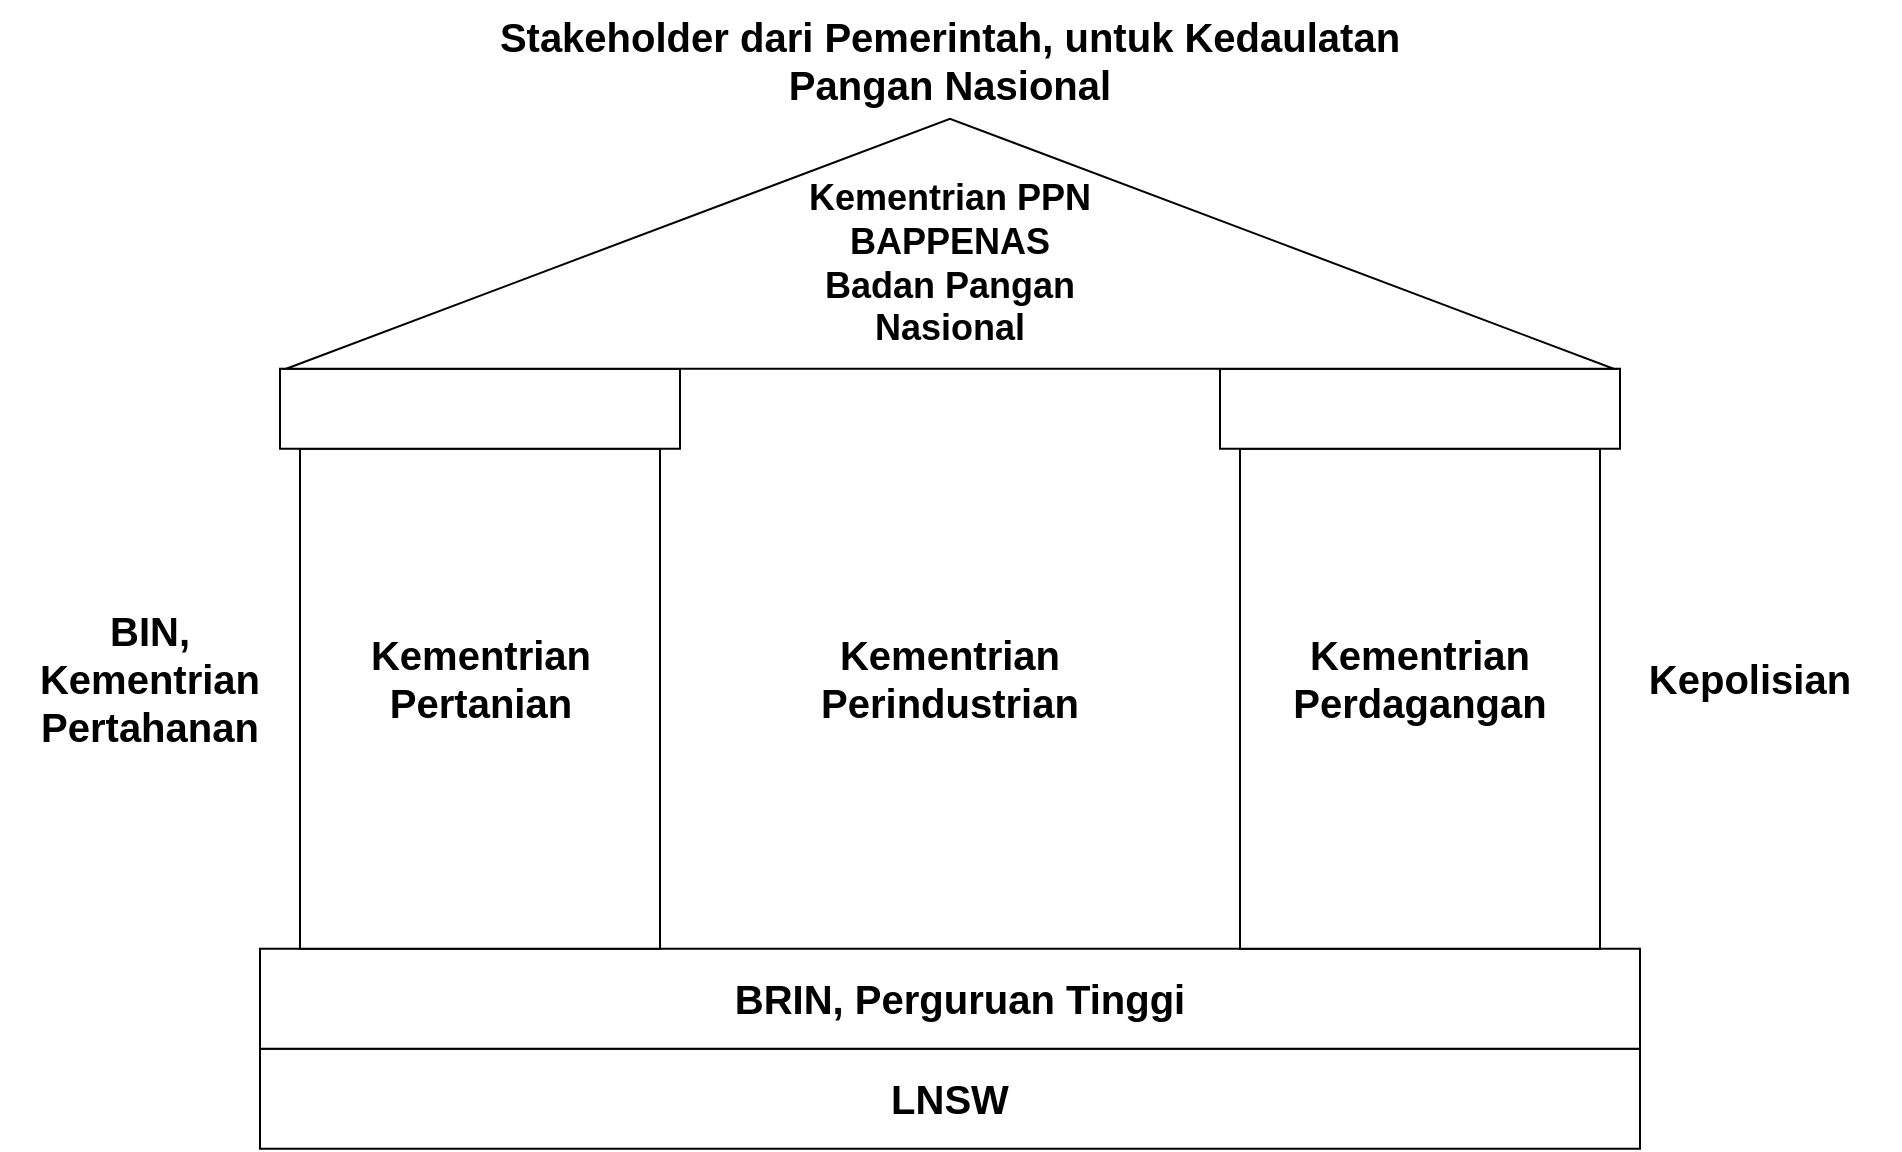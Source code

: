 <mxfile version="20.3.6" type="github">
  <diagram id="bnTMfBkwKxqZEezGWf4d" name="Page-1">
    <mxGraphModel dx="1597" dy="955" grid="1" gridSize="10" guides="1" tooltips="1" connect="1" arrows="1" fold="1" page="1" pageScale="1" pageWidth="1100" pageHeight="850" math="0" shadow="0">
      <root>
        <mxCell id="0" />
        <mxCell id="1" parent="0" />
        <mxCell id="A6Dc-Se_RvrMV17zjB7O-1" value="" style="rounded=0;whiteSpace=wrap;html=1;" vertex="1" parent="1">
          <mxGeometry x="220" y="634.37" width="690" height="50" as="geometry" />
        </mxCell>
        <mxCell id="A6Dc-Se_RvrMV17zjB7O-2" value="" style="rounded=0;whiteSpace=wrap;html=1;" vertex="1" parent="1">
          <mxGeometry x="220" y="584.37" width="690" height="50" as="geometry" />
        </mxCell>
        <mxCell id="A6Dc-Se_RvrMV17zjB7O-5" value="" style="rounded=0;whiteSpace=wrap;html=1;" vertex="1" parent="1">
          <mxGeometry x="240" y="334.37" width="180" height="250" as="geometry" />
        </mxCell>
        <mxCell id="A6Dc-Se_RvrMV17zjB7O-6" value="" style="rounded=0;whiteSpace=wrap;html=1;" vertex="1" parent="1">
          <mxGeometry x="230" y="294.37" width="200" height="40" as="geometry" />
        </mxCell>
        <mxCell id="A6Dc-Se_RvrMV17zjB7O-7" value="" style="rounded=0;whiteSpace=wrap;html=1;" vertex="1" parent="1">
          <mxGeometry x="710" y="334.37" width="180" height="250" as="geometry" />
        </mxCell>
        <mxCell id="A6Dc-Se_RvrMV17zjB7O-8" value="" style="rounded=0;whiteSpace=wrap;html=1;" vertex="1" parent="1">
          <mxGeometry x="700" y="294.37" width="200" height="40" as="geometry" />
        </mxCell>
        <mxCell id="A6Dc-Se_RvrMV17zjB7O-9" value="" style="triangle;whiteSpace=wrap;html=1;rotation=-90;" vertex="1" parent="1">
          <mxGeometry x="502.5" y="-100" width="125" height="663.75" as="geometry" />
        </mxCell>
        <mxCell id="A6Dc-Se_RvrMV17zjB7O-14" value="BRIN, Perguruan Tinggi" style="text;html=1;strokeColor=none;fillColor=none;align=center;verticalAlign=middle;whiteSpace=wrap;rounded=0;fontStyle=1;fontSize=20;" vertex="1" parent="1">
          <mxGeometry x="420" y="594.37" width="300" height="30" as="geometry" />
        </mxCell>
        <mxCell id="A6Dc-Se_RvrMV17zjB7O-15" value="LNSW" style="text;html=1;strokeColor=none;fillColor=none;align=center;verticalAlign=middle;whiteSpace=wrap;rounded=0;fontStyle=1;fontSize=20;" vertex="1" parent="1">
          <mxGeometry x="490" y="644.37" width="150" height="30" as="geometry" />
        </mxCell>
        <mxCell id="A6Dc-Se_RvrMV17zjB7O-16" value="Kementrian PPN&lt;br style=&quot;font-size: 18px;&quot;&gt;BAPPENAS&lt;br style=&quot;font-size: 18px;&quot;&gt;Badan Pangan Nasional" style="text;html=1;strokeColor=none;fillColor=none;align=center;verticalAlign=middle;whiteSpace=wrap;rounded=0;fontStyle=1;fontSize=18;" vertex="1" parent="1">
          <mxGeometry x="475" y="227.37" width="180" height="30" as="geometry" />
        </mxCell>
        <mxCell id="A6Dc-Se_RvrMV17zjB7O-17" value="Kementrian Pertanian" style="text;html=1;strokeColor=none;fillColor=none;align=center;verticalAlign=middle;whiteSpace=wrap;rounded=0;fontStyle=1;fontSize=20;" vertex="1" parent="1">
          <mxGeometry x="262.5" y="434.37" width="135" height="30" as="geometry" />
        </mxCell>
        <mxCell id="A6Dc-Se_RvrMV17zjB7O-18" value="Kementrian Perindustrian" style="text;html=1;strokeColor=none;fillColor=none;align=center;verticalAlign=middle;whiteSpace=wrap;rounded=0;fontStyle=1;fontSize=20;" vertex="1" parent="1">
          <mxGeometry x="490" y="434.37" width="150" height="30" as="geometry" />
        </mxCell>
        <mxCell id="A6Dc-Se_RvrMV17zjB7O-19" value="Kementrian Perdagangan" style="text;html=1;strokeColor=none;fillColor=none;align=center;verticalAlign=middle;whiteSpace=wrap;rounded=0;fontStyle=1;fontSize=20;" vertex="1" parent="1">
          <mxGeometry x="725" y="434.37" width="150" height="30" as="geometry" />
        </mxCell>
        <mxCell id="A6Dc-Se_RvrMV17zjB7O-20" value="Stakeholder dari Pemerintah, untuk Kedaulatan Pangan Nasional" style="text;whiteSpace=wrap;html=1;fontSize=20;fontStyle=1;align=center;" vertex="1" parent="1">
          <mxGeometry x="305" y="110" width="520" height="40" as="geometry" />
        </mxCell>
        <mxCell id="A6Dc-Se_RvrMV17zjB7O-21" value="Kepolisian" style="text;html=1;strokeColor=none;fillColor=none;align=center;verticalAlign=middle;whiteSpace=wrap;rounded=0;fontStyle=1;fontSize=20;" vertex="1" parent="1">
          <mxGeometry x="890" y="426.55" width="150" height="45.63" as="geometry" />
        </mxCell>
        <mxCell id="A6Dc-Se_RvrMV17zjB7O-22" value="BIN, Kementrian Pertahanan" style="text;html=1;strokeColor=none;fillColor=none;align=center;verticalAlign=middle;whiteSpace=wrap;rounded=0;fontStyle=1;fontSize=20;" vertex="1" parent="1">
          <mxGeometry x="90" y="426.55" width="150" height="45.63" as="geometry" />
        </mxCell>
      </root>
    </mxGraphModel>
  </diagram>
</mxfile>
